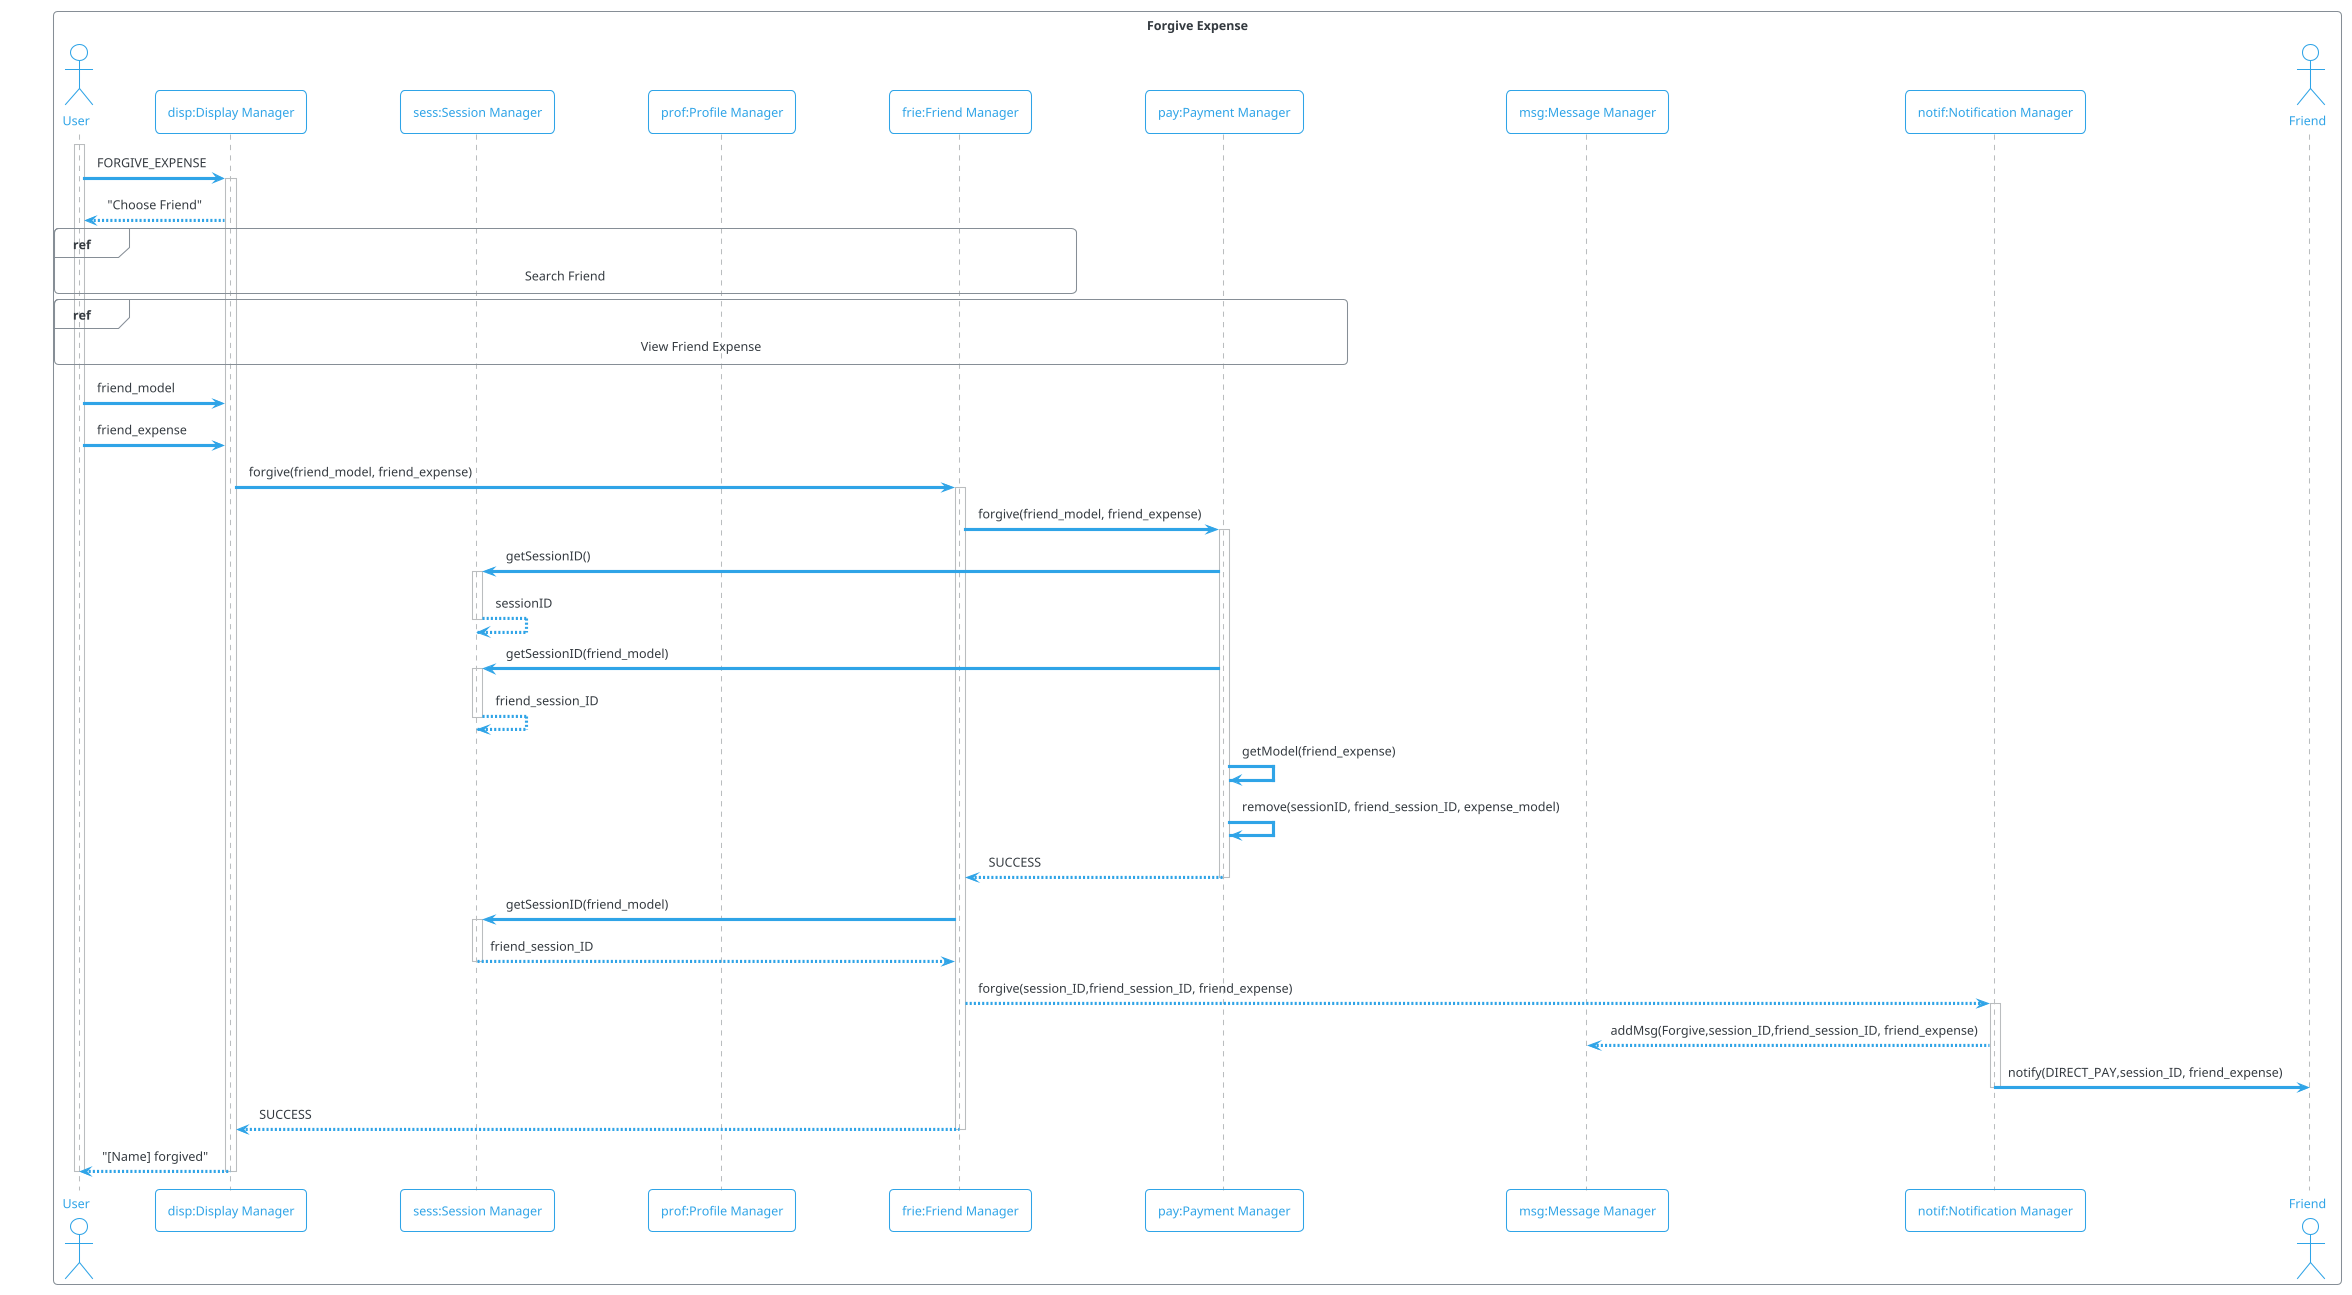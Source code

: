 @startuml
!theme cerulean-outline
box "Forgive Expense"
actor "User" as user
participant "disp:Display Manager" as disp
participant "sess:Session Manager" as sess
participant "prof:Profile Manager" as prof
participant "frie:Friend Manager" as frie
participant "pay:Payment Manager" as pay
participant "msg:Message Manager" as msg
participant "notif:Notification Manager" as notif
actor "Friend" as friend
end box
activate user
user -> disp ++ : FORGIVE_EXPENSE
disp --> user : "Choose Friend"
ref over user, frie : Search Friend
ref over user, pay : View Friend Expense
user -> disp : friend_model
user -> disp : friend_expense
disp -> frie ++: forgive(friend_model, friend_expense)
frie -> pay ++: forgive(friend_model, friend_expense)
pay -> sess ++ : getSessionID()
sess --> sess -- : sessionID
pay -> sess ++ : getSessionID(friend_model)
sess --> sess -- : friend_session_ID
pay -> pay : getModel(friend_expense)
pay -> pay : remove(sessionID, friend_session_ID, expense_model)
pay --> frie --: SUCCESS
frie -> sess ++ : getSessionID(friend_model)
sess --> frie --: friend_session_ID
frie --> notif ++ : forgive(session_ID,friend_session_ID, friend_expense)
notif --> msg : addMsg(Forgive,session_ID,friend_session_ID, friend_expense)
notif -> friend --: notify(DIRECT_PAY,session_ID, friend_expense)
frie --> disp -- : SUCCESS
disp --> user -- : "[Name] forgived"
deactivate user
@enduml